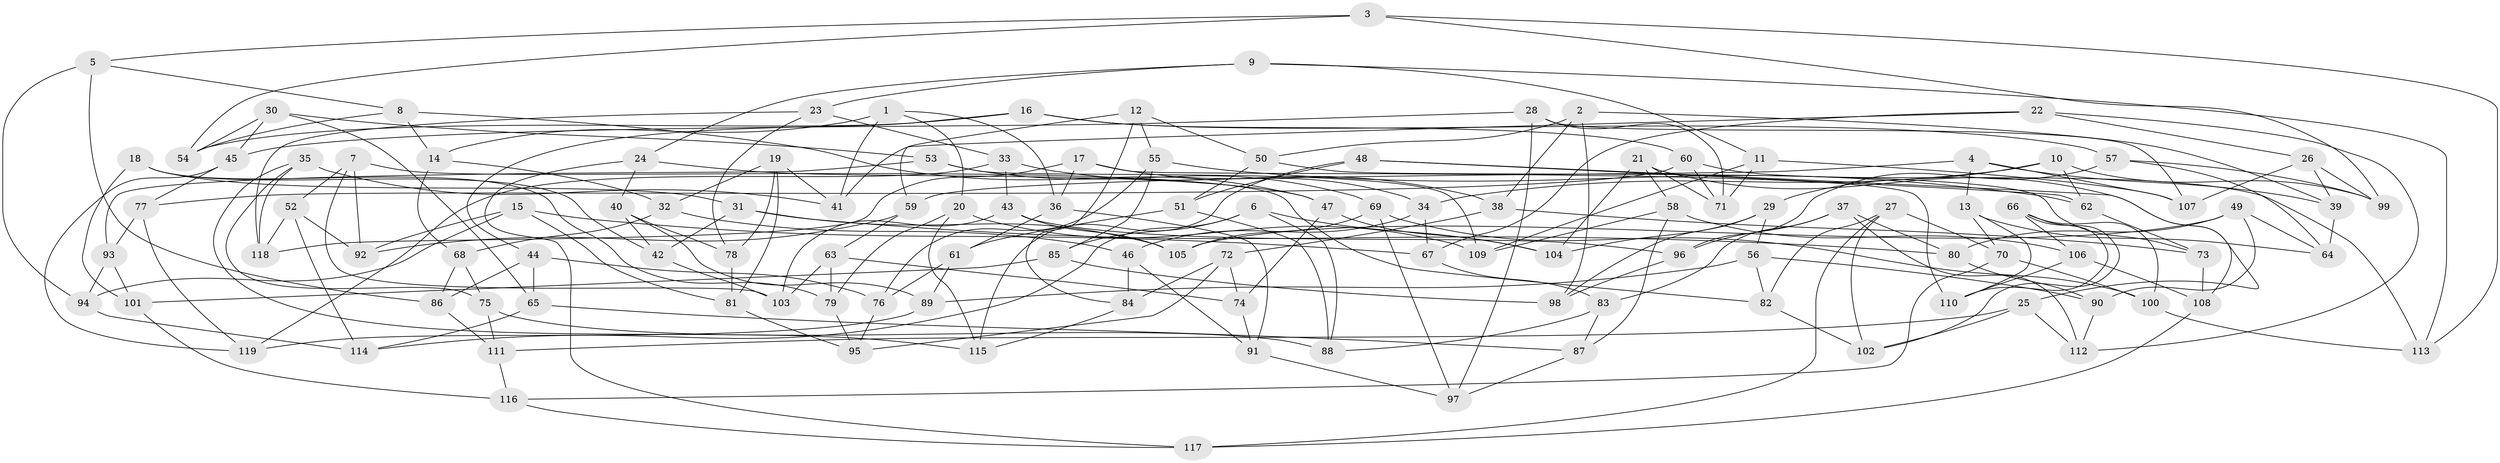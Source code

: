 // Generated by graph-tools (version 1.1) at 2025/50/03/09/25 03:50:44]
// undirected, 119 vertices, 238 edges
graph export_dot {
graph [start="1"]
  node [color=gray90,style=filled];
  1;
  2;
  3;
  4;
  5;
  6;
  7;
  8;
  9;
  10;
  11;
  12;
  13;
  14;
  15;
  16;
  17;
  18;
  19;
  20;
  21;
  22;
  23;
  24;
  25;
  26;
  27;
  28;
  29;
  30;
  31;
  32;
  33;
  34;
  35;
  36;
  37;
  38;
  39;
  40;
  41;
  42;
  43;
  44;
  45;
  46;
  47;
  48;
  49;
  50;
  51;
  52;
  53;
  54;
  55;
  56;
  57;
  58;
  59;
  60;
  61;
  62;
  63;
  64;
  65;
  66;
  67;
  68;
  69;
  70;
  71;
  72;
  73;
  74;
  75;
  76;
  77;
  78;
  79;
  80;
  81;
  82;
  83;
  84;
  85;
  86;
  87;
  88;
  89;
  90;
  91;
  92;
  93;
  94;
  95;
  96;
  97;
  98;
  99;
  100;
  101;
  102;
  103;
  104;
  105;
  106;
  107;
  108;
  109;
  110;
  111;
  112;
  113;
  114;
  115;
  116;
  117;
  118;
  119;
  1 -- 36;
  1 -- 41;
  1 -- 20;
  1 -- 14;
  2 -- 39;
  2 -- 50;
  2 -- 38;
  2 -- 98;
  3 -- 5;
  3 -- 99;
  3 -- 113;
  3 -- 54;
  4 -- 13;
  4 -- 107;
  4 -- 59;
  4 -- 39;
  5 -- 94;
  5 -- 8;
  5 -- 86;
  6 -- 88;
  6 -- 114;
  6 -- 104;
  6 -- 85;
  7 -- 103;
  7 -- 52;
  7 -- 82;
  7 -- 92;
  8 -- 54;
  8 -- 14;
  8 -- 47;
  9 -- 24;
  9 -- 23;
  9 -- 11;
  9 -- 113;
  10 -- 99;
  10 -- 62;
  10 -- 34;
  10 -- 29;
  11 -- 109;
  11 -- 107;
  11 -- 71;
  12 -- 59;
  12 -- 50;
  12 -- 84;
  12 -- 55;
  13 -- 110;
  13 -- 70;
  13 -- 64;
  14 -- 32;
  14 -- 68;
  15 -- 94;
  15 -- 81;
  15 -- 92;
  15 -- 67;
  16 -- 44;
  16 -- 54;
  16 -- 57;
  16 -- 60;
  17 -- 34;
  17 -- 118;
  17 -- 110;
  17 -- 36;
  18 -- 79;
  18 -- 101;
  18 -- 42;
  18 -- 31;
  19 -- 81;
  19 -- 78;
  19 -- 41;
  19 -- 32;
  20 -- 115;
  20 -- 109;
  20 -- 79;
  21 -- 25;
  21 -- 71;
  21 -- 58;
  21 -- 104;
  22 -- 41;
  22 -- 112;
  22 -- 67;
  22 -- 26;
  23 -- 118;
  23 -- 78;
  23 -- 33;
  24 -- 40;
  24 -- 117;
  24 -- 47;
  25 -- 112;
  25 -- 102;
  25 -- 111;
  26 -- 39;
  26 -- 107;
  26 -- 99;
  27 -- 70;
  27 -- 82;
  27 -- 102;
  27 -- 117;
  28 -- 45;
  28 -- 71;
  28 -- 97;
  28 -- 107;
  29 -- 104;
  29 -- 98;
  29 -- 56;
  30 -- 53;
  30 -- 65;
  30 -- 45;
  30 -- 54;
  31 -- 42;
  31 -- 80;
  31 -- 105;
  32 -- 68;
  32 -- 46;
  33 -- 119;
  33 -- 38;
  33 -- 43;
  34 -- 67;
  34 -- 46;
  35 -- 41;
  35 -- 118;
  35 -- 75;
  35 -- 115;
  36 -- 91;
  36 -- 61;
  37 -- 112;
  37 -- 80;
  37 -- 96;
  37 -- 83;
  38 -- 73;
  38 -- 72;
  39 -- 64;
  40 -- 78;
  40 -- 89;
  40 -- 42;
  42 -- 103;
  43 -- 103;
  43 -- 105;
  43 -- 96;
  44 -- 86;
  44 -- 76;
  44 -- 65;
  45 -- 119;
  45 -- 77;
  46 -- 84;
  46 -- 91;
  47 -- 104;
  47 -- 74;
  48 -- 51;
  48 -- 115;
  48 -- 62;
  48 -- 108;
  49 -- 105;
  49 -- 90;
  49 -- 80;
  49 -- 64;
  50 -- 51;
  50 -- 73;
  51 -- 61;
  51 -- 88;
  52 -- 118;
  52 -- 114;
  52 -- 92;
  53 -- 109;
  53 -- 69;
  53 -- 93;
  55 -- 76;
  55 -- 62;
  55 -- 85;
  56 -- 82;
  56 -- 89;
  56 -- 90;
  57 -- 64;
  57 -- 99;
  57 -- 96;
  58 -- 87;
  58 -- 109;
  58 -- 106;
  59 -- 92;
  59 -- 63;
  60 -- 71;
  60 -- 113;
  60 -- 77;
  61 -- 76;
  61 -- 89;
  62 -- 73;
  63 -- 79;
  63 -- 103;
  63 -- 74;
  65 -- 114;
  65 -- 87;
  66 -- 106;
  66 -- 100;
  66 -- 110;
  66 -- 102;
  67 -- 83;
  68 -- 86;
  68 -- 75;
  69 -- 105;
  69 -- 100;
  69 -- 97;
  70 -- 100;
  70 -- 116;
  72 -- 95;
  72 -- 74;
  72 -- 84;
  73 -- 108;
  74 -- 91;
  75 -- 111;
  75 -- 88;
  76 -- 95;
  77 -- 119;
  77 -- 93;
  78 -- 81;
  79 -- 95;
  80 -- 90;
  81 -- 95;
  82 -- 102;
  83 -- 88;
  83 -- 87;
  84 -- 115;
  85 -- 98;
  85 -- 101;
  86 -- 111;
  87 -- 97;
  89 -- 119;
  90 -- 112;
  91 -- 97;
  93 -- 94;
  93 -- 101;
  94 -- 114;
  96 -- 98;
  100 -- 113;
  101 -- 116;
  106 -- 110;
  106 -- 108;
  108 -- 117;
  111 -- 116;
  116 -- 117;
}

